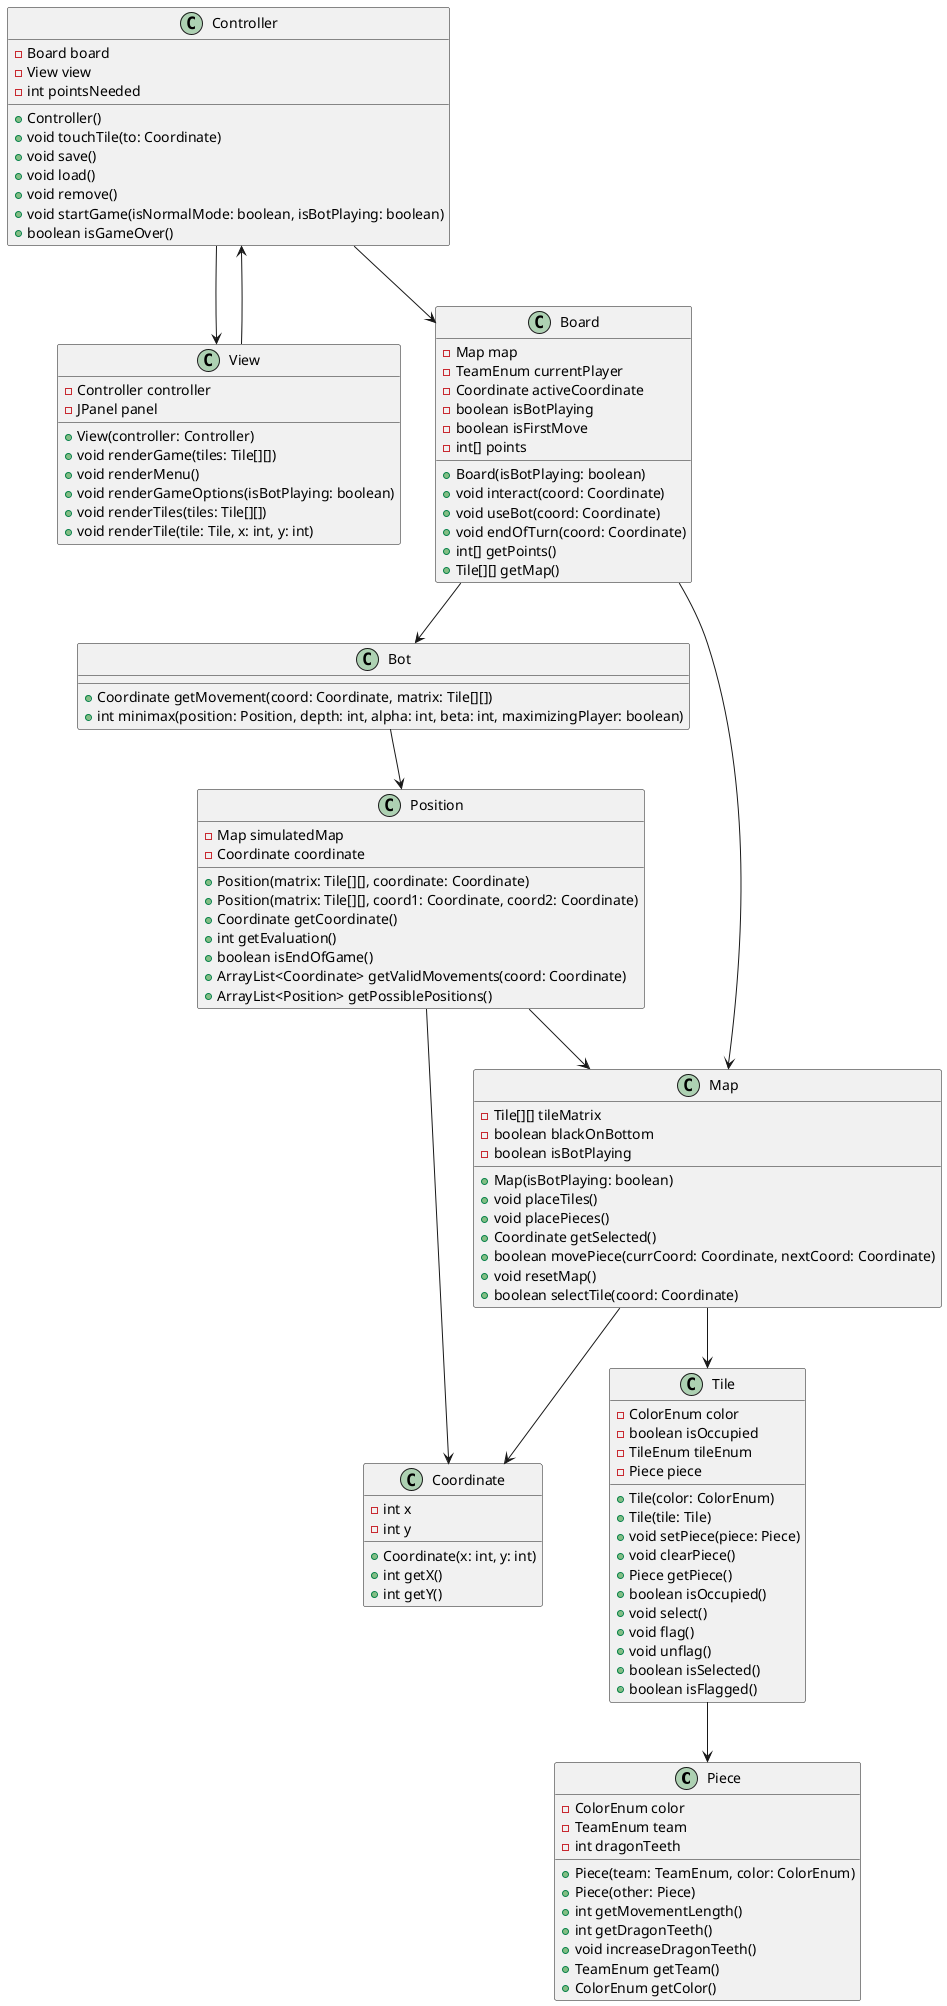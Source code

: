 @startuml

class Piece {
  - ColorEnum color
  - TeamEnum team
  - int dragonTeeth

  + Piece(team: TeamEnum, color: ColorEnum)
  + Piece(other: Piece)
  + int getMovementLength()
  + int getDragonTeeth()
  + void increaseDragonTeeth()
  + TeamEnum getTeam()
  + ColorEnum getColor()
}

class Position {
  - Map simulatedMap
  - Coordinate coordinate

  + Position(matrix: Tile[][], coordinate: Coordinate)
  + Position(matrix: Tile[][], coord1: Coordinate, coord2: Coordinate)
  + Coordinate getCoordinate()
  + int getEvaluation()
  + boolean isEndOfGame()
  + ArrayList<Coordinate> getValidMovements(coord: Coordinate)
  + ArrayList<Position> getPossiblePositions()
}

class Tile {
  - ColorEnum color
  - boolean isOccupied
  - TileEnum tileEnum
  - Piece piece

  + Tile(color: ColorEnum)
  + Tile(tile: Tile)
  + void setPiece(piece: Piece)
  + void clearPiece()
  + Piece getPiece()
  + boolean isOccupied()
  + void select()
  + void flag()
  + void unflag()
  + boolean isSelected()
  + boolean isFlagged()
}

class View {
  - Controller controller
  - JPanel panel
  + View(controller: Controller)
  + void renderGame(tiles: Tile[][])
  + void renderMenu()
  + void renderGameOptions(isBotPlaying: boolean)
  + void renderTiles(tiles: Tile[][])
  + void renderTile(tile: Tile, x: int, y: int)
}

class Board {
  - Map map
  - TeamEnum currentPlayer
  - Coordinate activeCoordinate
  - boolean isBotPlaying
  - boolean isFirstMove
  - int[] points

  + Board(isBotPlaying: boolean)
  + void interact(coord: Coordinate)
  + void useBot(coord: Coordinate)
  + void endOfTurn(coord: Coordinate)
  + int[] getPoints()
  + Tile[][] getMap()
}

class Bot {
  + Coordinate getMovement(coord: Coordinate, matrix: Tile[][])
  + int minimax(position: Position, depth: int, alpha: int, beta: int, maximizingPlayer: boolean)
}

class Controller {
  - Board board
  - View view
  - int pointsNeeded

  + Controller()
  + void touchTile(to: Coordinate)
  + void save()
  + void load()
  + void remove()
  + void startGame(isNormalMode: boolean, isBotPlaying: boolean)
  + boolean isGameOver()
}

class Coordinate {
  - int x
  - int y

  + Coordinate(x: int, y: int)
  + int getX()
  + int getY()
}

class Map {
  - Tile[][] tileMatrix
  - boolean blackOnBottom
  - boolean isBotPlaying

  + Map(isBotPlaying: boolean)
  + void placeTiles()
  + void placePieces()
  + Coordinate getSelected()
  + boolean movePiece(currCoord: Coordinate, nextCoord: Coordinate)
  + void resetMap()
  + boolean selectTile(coord: Coordinate)
}

View --> Controller
Controller --> Board
Controller --> View
Board --> Map
Board --> Bot
Map --> Tile
Tile --> Piece
Position --> Map
Position --> Coordinate
Bot --> Position
Map --> Coordinate

@enduml
